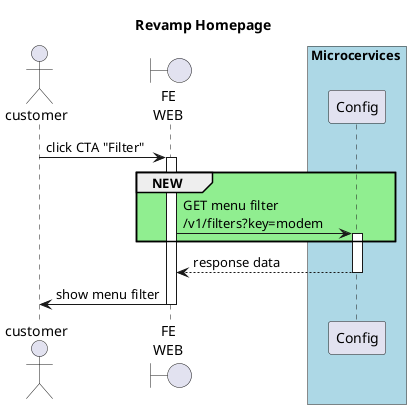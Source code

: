 @startuml Checkout
title Revamp Homepage

actor customer as cust
boundary "FE\nWEB" as fe
box Microcervices #LightBlue
participant "Config" as Config
end box

cust->fe++: click CTA "Filter"
group #LightGreen NEW
    fe -> Config ++ : GET menu filter\n/v1/filters?key=modem
end
Config --> fe -- : response data
fe -> cust --: show menu filter
@enduml